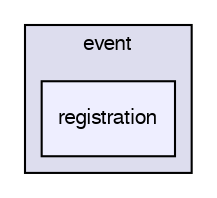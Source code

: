 digraph "/var/lib/jenkins/workspace/kaa_v0.6.1/client/client-multi/client-cpp/kaa/event/registration" {
  bgcolor=transparent;
  compound=true
  node [ fontsize="10", fontname="FreeSans"];
  edge [ labelfontsize="10", labelfontname="FreeSans"];
  subgraph clusterdir_d6ef1d7878d656ee2d8a6ea3671b2af1 {
    graph [ bgcolor="#ddddee", pencolor="black", label="event" fontname="FreeSans", fontsize="10", URL="dir_d6ef1d7878d656ee2d8a6ea3671b2af1.html"]
  dir_55092b665fa557408299cb202cda5332 [shape=box, label="registration", style="filled", fillcolor="#eeeeff", pencolor="black", URL="dir_55092b665fa557408299cb202cda5332.html"];
  }
}
